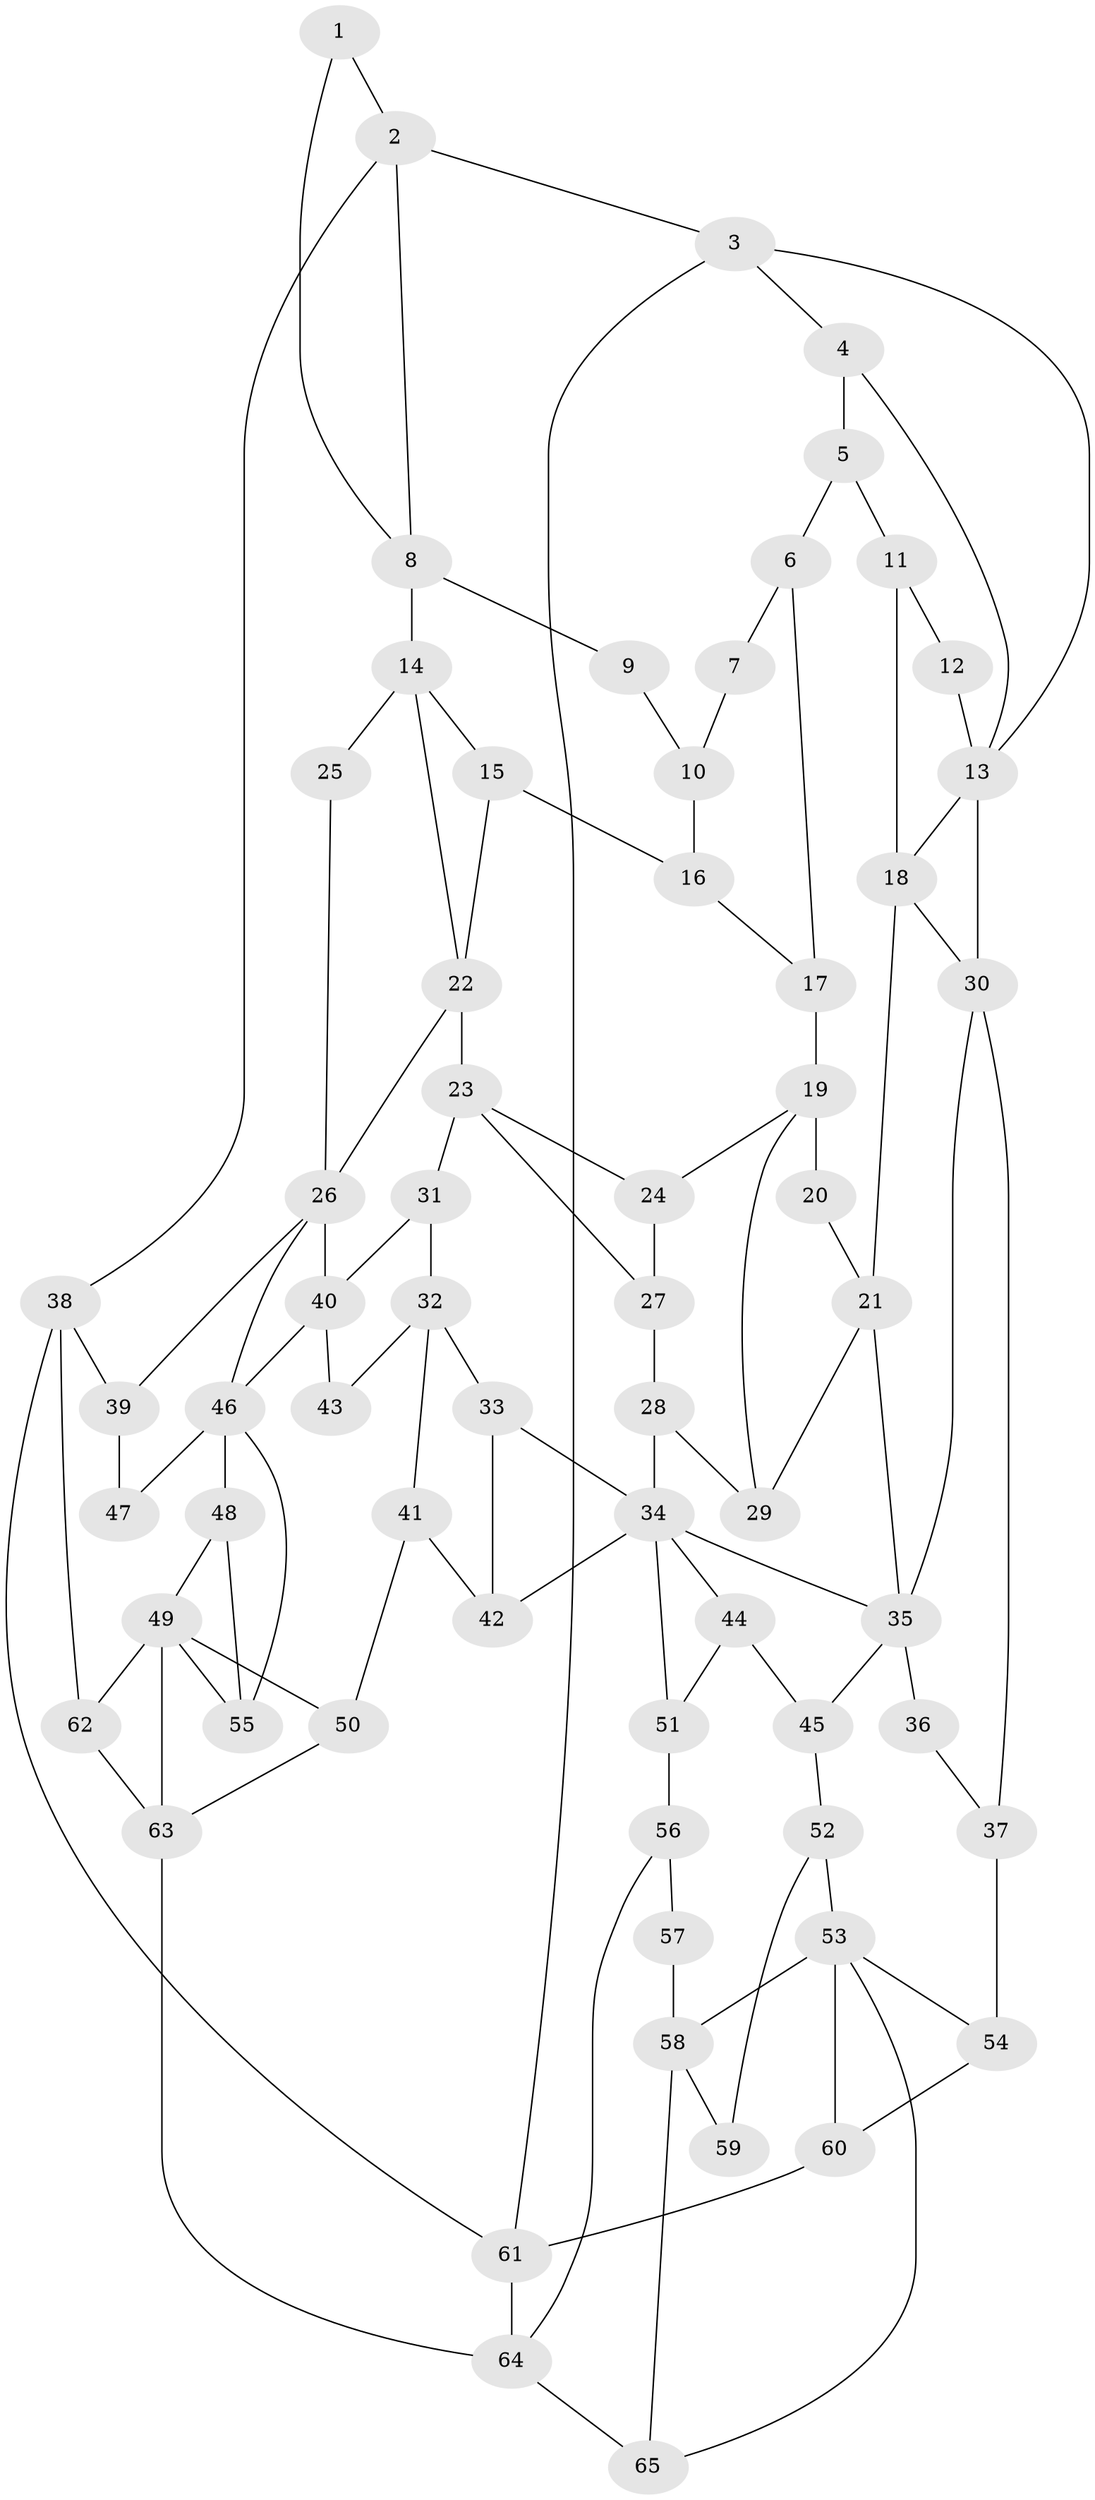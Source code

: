 // original degree distribution, {3: 0.015384615384615385, 6: 0.2230769230769231, 4: 0.23846153846153847, 5: 0.5230769230769231}
// Generated by graph-tools (version 1.1) at 2025/38/03/09/25 02:38:24]
// undirected, 65 vertices, 108 edges
graph export_dot {
graph [start="1"]
  node [color=gray90,style=filled];
  1;
  2;
  3;
  4;
  5;
  6;
  7;
  8;
  9;
  10;
  11;
  12;
  13;
  14;
  15;
  16;
  17;
  18;
  19;
  20;
  21;
  22;
  23;
  24;
  25;
  26;
  27;
  28;
  29;
  30;
  31;
  32;
  33;
  34;
  35;
  36;
  37;
  38;
  39;
  40;
  41;
  42;
  43;
  44;
  45;
  46;
  47;
  48;
  49;
  50;
  51;
  52;
  53;
  54;
  55;
  56;
  57;
  58;
  59;
  60;
  61;
  62;
  63;
  64;
  65;
  1 -- 2 [weight=1.0];
  1 -- 8 [weight=1.0];
  2 -- 3 [weight=1.0];
  2 -- 8 [weight=1.0];
  2 -- 38 [weight=1.0];
  3 -- 4 [weight=1.0];
  3 -- 13 [weight=1.0];
  3 -- 61 [weight=1.0];
  4 -- 5 [weight=1.0];
  4 -- 13 [weight=1.0];
  5 -- 6 [weight=2.0];
  5 -- 11 [weight=2.0];
  6 -- 7 [weight=2.0];
  6 -- 17 [weight=2.0];
  7 -- 10 [weight=1.0];
  8 -- 9 [weight=2.0];
  8 -- 14 [weight=2.0];
  9 -- 10 [weight=1.0];
  10 -- 16 [weight=1.0];
  11 -- 12 [weight=2.0];
  11 -- 18 [weight=2.0];
  12 -- 13 [weight=1.0];
  13 -- 18 [weight=1.0];
  13 -- 30 [weight=2.0];
  14 -- 15 [weight=1.0];
  14 -- 22 [weight=1.0];
  14 -- 25 [weight=2.0];
  15 -- 16 [weight=1.0];
  15 -- 22 [weight=1.0];
  16 -- 17 [weight=1.0];
  17 -- 19 [weight=2.0];
  18 -- 21 [weight=2.0];
  18 -- 30 [weight=1.0];
  19 -- 20 [weight=2.0];
  19 -- 24 [weight=1.0];
  19 -- 29 [weight=1.0];
  20 -- 21 [weight=1.0];
  21 -- 29 [weight=1.0];
  21 -- 35 [weight=1.0];
  22 -- 23 [weight=2.0];
  22 -- 26 [weight=1.0];
  23 -- 24 [weight=1.0];
  23 -- 27 [weight=1.0];
  23 -- 31 [weight=2.0];
  24 -- 27 [weight=1.0];
  25 -- 26 [weight=1.0];
  26 -- 39 [weight=1.0];
  26 -- 40 [weight=1.0];
  26 -- 46 [weight=1.0];
  27 -- 28 [weight=1.0];
  28 -- 29 [weight=1.0];
  28 -- 34 [weight=1.0];
  30 -- 35 [weight=1.0];
  30 -- 37 [weight=1.0];
  31 -- 32 [weight=2.0];
  31 -- 40 [weight=1.0];
  32 -- 33 [weight=1.0];
  32 -- 41 [weight=1.0];
  32 -- 43 [weight=2.0];
  33 -- 34 [weight=1.0];
  33 -- 42 [weight=1.0];
  34 -- 35 [weight=1.0];
  34 -- 42 [weight=1.0];
  34 -- 44 [weight=1.0];
  34 -- 51 [weight=1.0];
  35 -- 36 [weight=2.0];
  35 -- 45 [weight=1.0];
  36 -- 37 [weight=1.0];
  37 -- 54 [weight=1.0];
  38 -- 39 [weight=1.0];
  38 -- 61 [weight=1.0];
  38 -- 62 [weight=1.0];
  39 -- 47 [weight=1.0];
  40 -- 43 [weight=1.0];
  40 -- 46 [weight=1.0];
  41 -- 42 [weight=1.0];
  41 -- 50 [weight=1.0];
  44 -- 45 [weight=1.0];
  44 -- 51 [weight=1.0];
  45 -- 52 [weight=1.0];
  46 -- 47 [weight=2.0];
  46 -- 48 [weight=1.0];
  46 -- 55 [weight=1.0];
  48 -- 49 [weight=1.0];
  48 -- 55 [weight=1.0];
  49 -- 50 [weight=1.0];
  49 -- 55 [weight=1.0];
  49 -- 62 [weight=1.0];
  49 -- 63 [weight=2.0];
  50 -- 63 [weight=1.0];
  51 -- 56 [weight=1.0];
  52 -- 53 [weight=2.0];
  52 -- 59 [weight=1.0];
  53 -- 54 [weight=1.0];
  53 -- 58 [weight=1.0];
  53 -- 60 [weight=1.0];
  53 -- 65 [weight=1.0];
  54 -- 60 [weight=1.0];
  56 -- 57 [weight=1.0];
  56 -- 64 [weight=1.0];
  57 -- 58 [weight=2.0];
  58 -- 59 [weight=2.0];
  58 -- 65 [weight=1.0];
  60 -- 61 [weight=1.0];
  61 -- 64 [weight=1.0];
  62 -- 63 [weight=1.0];
  63 -- 64 [weight=2.0];
  64 -- 65 [weight=1.0];
}
